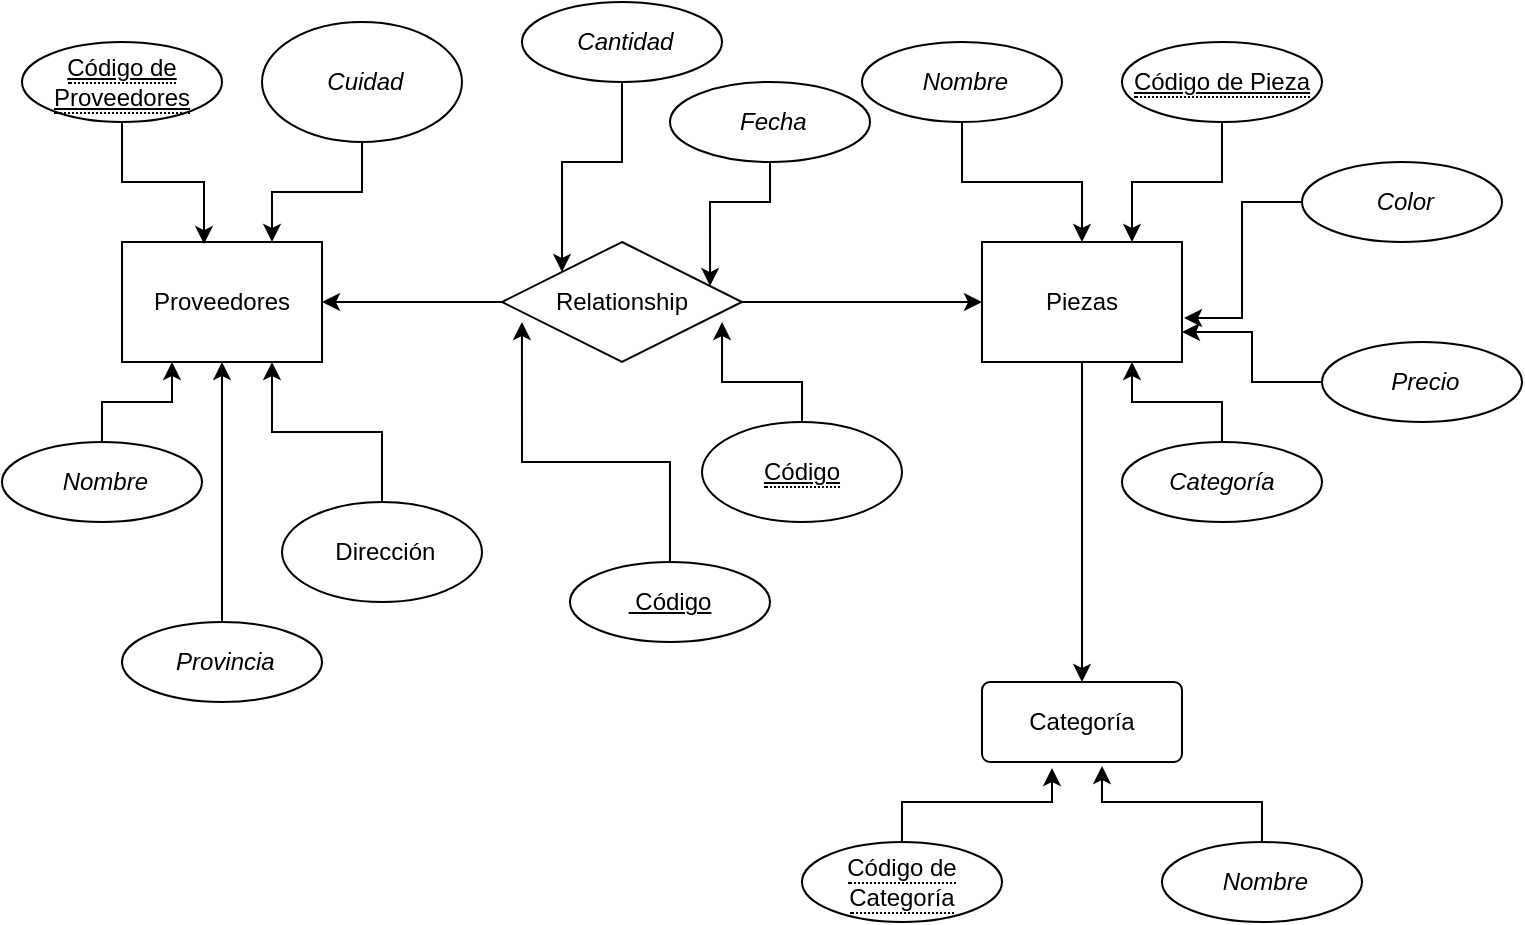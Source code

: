 <mxfile version="22.1.11" type="github">
  <diagram name="Página-1" id="-eLApka-o36wwXWw7jOx">
    <mxGraphModel dx="794" dy="564" grid="1" gridSize="10" guides="1" tooltips="1" connect="1" arrows="1" fold="1" page="1" pageScale="1" pageWidth="827" pageHeight="1169" math="0" shadow="0">
      <root>
        <mxCell id="0" />
        <mxCell id="1" parent="0" />
        <mxCell id="SS2V2fwyjj8lu55qieuH-25" style="edgeStyle=orthogonalEdgeStyle;rounded=0;orthogonalLoop=1;jettySize=auto;html=1;entryX=0;entryY=0.5;entryDx=0;entryDy=0;" edge="1" parent="1" source="SS2V2fwyjj8lu55qieuH-2" target="SS2V2fwyjj8lu55qieuH-7">
          <mxGeometry relative="1" as="geometry" />
        </mxCell>
        <mxCell id="SS2V2fwyjj8lu55qieuH-26" value="" style="edgeStyle=orthogonalEdgeStyle;rounded=0;orthogonalLoop=1;jettySize=auto;html=1;" edge="1" parent="1" source="SS2V2fwyjj8lu55qieuH-2" target="SS2V2fwyjj8lu55qieuH-6">
          <mxGeometry relative="1" as="geometry" />
        </mxCell>
        <mxCell id="SS2V2fwyjj8lu55qieuH-2" value="Relationship" style="shape=rhombus;perimeter=rhombusPerimeter;whiteSpace=wrap;html=1;align=center;" vertex="1" parent="1">
          <mxGeometry x="280" y="140" width="120" height="60" as="geometry" />
        </mxCell>
        <mxCell id="SS2V2fwyjj8lu55qieuH-4" value="&lt;i&gt;&amp;nbsp;Nombre&lt;/i&gt;" style="ellipse;whiteSpace=wrap;html=1;align=center;" vertex="1" parent="1">
          <mxGeometry x="610" y="440" width="100" height="40" as="geometry" />
        </mxCell>
        <mxCell id="SS2V2fwyjj8lu55qieuH-5" value="&lt;span style=&quot;border-bottom: 1px dotted&quot;&gt;Código de Categoría&lt;/span&gt;" style="ellipse;whiteSpace=wrap;html=1;align=center;" vertex="1" parent="1">
          <mxGeometry x="430" y="440" width="100" height="40" as="geometry" />
        </mxCell>
        <mxCell id="SS2V2fwyjj8lu55qieuH-6" value="Proveedores" style="whiteSpace=wrap;html=1;align=center;" vertex="1" parent="1">
          <mxGeometry x="90" y="140" width="100" height="60" as="geometry" />
        </mxCell>
        <mxCell id="SS2V2fwyjj8lu55qieuH-22" style="edgeStyle=orthogonalEdgeStyle;rounded=0;orthogonalLoop=1;jettySize=auto;html=1;entryX=0.5;entryY=0;entryDx=0;entryDy=0;" edge="1" parent="1" source="SS2V2fwyjj8lu55qieuH-7" target="SS2V2fwyjj8lu55qieuH-8">
          <mxGeometry relative="1" as="geometry" />
        </mxCell>
        <mxCell id="SS2V2fwyjj8lu55qieuH-7" value="Piezas" style="whiteSpace=wrap;html=1;align=center;" vertex="1" parent="1">
          <mxGeometry x="520" y="140" width="100" height="60" as="geometry" />
        </mxCell>
        <mxCell id="SS2V2fwyjj8lu55qieuH-8" value="Categoría" style="rounded=1;arcSize=10;whiteSpace=wrap;html=1;align=center;" vertex="1" parent="1">
          <mxGeometry x="520" y="360" width="100" height="40" as="geometry" />
        </mxCell>
        <mxCell id="SS2V2fwyjj8lu55qieuH-28" style="edgeStyle=orthogonalEdgeStyle;rounded=0;orthogonalLoop=1;jettySize=auto;html=1;entryX=0.75;entryY=0;entryDx=0;entryDy=0;" edge="1" parent="1" source="SS2V2fwyjj8lu55qieuH-9" target="SS2V2fwyjj8lu55qieuH-7">
          <mxGeometry relative="1" as="geometry" />
        </mxCell>
        <mxCell id="SS2V2fwyjj8lu55qieuH-9" value="&lt;span style=&quot;border-bottom: 1px dotted&quot;&gt;&lt;u&gt;Código de Pieza&lt;/u&gt;&lt;/span&gt;" style="ellipse;whiteSpace=wrap;html=1;align=center;" vertex="1" parent="1">
          <mxGeometry x="590" y="40" width="100" height="40" as="geometry" />
        </mxCell>
        <mxCell id="SS2V2fwyjj8lu55qieuH-27" style="edgeStyle=orthogonalEdgeStyle;rounded=0;orthogonalLoop=1;jettySize=auto;html=1;" edge="1" parent="1" source="SS2V2fwyjj8lu55qieuH-10" target="SS2V2fwyjj8lu55qieuH-7">
          <mxGeometry relative="1" as="geometry" />
        </mxCell>
        <mxCell id="SS2V2fwyjj8lu55qieuH-10" value="&lt;i&gt;&amp;nbsp;Nombre&lt;/i&gt;" style="ellipse;whiteSpace=wrap;html=1;align=center;" vertex="1" parent="1">
          <mxGeometry x="460" y="40" width="100" height="40" as="geometry" />
        </mxCell>
        <mxCell id="SS2V2fwyjj8lu55qieuH-52" style="edgeStyle=orthogonalEdgeStyle;rounded=0;orthogonalLoop=1;jettySize=auto;html=1;entryX=0.25;entryY=1;entryDx=0;entryDy=0;" edge="1" parent="1" source="SS2V2fwyjj8lu55qieuH-11" target="SS2V2fwyjj8lu55qieuH-6">
          <mxGeometry relative="1" as="geometry" />
        </mxCell>
        <mxCell id="SS2V2fwyjj8lu55qieuH-11" value="&amp;nbsp;&lt;i&gt;Nombre&lt;/i&gt;" style="ellipse;whiteSpace=wrap;html=1;align=center;" vertex="1" parent="1">
          <mxGeometry x="30" y="240" width="100" height="40" as="geometry" />
        </mxCell>
        <mxCell id="SS2V2fwyjj8lu55qieuH-45" style="edgeStyle=orthogonalEdgeStyle;rounded=0;orthogonalLoop=1;jettySize=auto;html=1;entryX=0.5;entryY=1;entryDx=0;entryDy=0;" edge="1" parent="1" source="SS2V2fwyjj8lu55qieuH-12" target="SS2V2fwyjj8lu55qieuH-6">
          <mxGeometry relative="1" as="geometry" />
        </mxCell>
        <mxCell id="SS2V2fwyjj8lu55qieuH-12" value="&lt;i&gt;&amp;nbsp;Provincia&lt;/i&gt;" style="ellipse;whiteSpace=wrap;html=1;align=center;" vertex="1" parent="1">
          <mxGeometry x="90" y="330" width="100" height="40" as="geometry" />
        </mxCell>
        <mxCell id="SS2V2fwyjj8lu55qieuH-13" value="&lt;span style=&quot;border-bottom: 1px dotted&quot;&gt;&lt;u&gt;Código de Proveedores&lt;/u&gt;&lt;/span&gt;" style="ellipse;whiteSpace=wrap;html=1;align=center;" vertex="1" parent="1">
          <mxGeometry x="40" y="40" width="100" height="40" as="geometry" />
        </mxCell>
        <mxCell id="SS2V2fwyjj8lu55qieuH-53" style="edgeStyle=orthogonalEdgeStyle;rounded=0;orthogonalLoop=1;jettySize=auto;html=1;entryX=0.75;entryY=0;entryDx=0;entryDy=0;" edge="1" parent="1" source="SS2V2fwyjj8lu55qieuH-14" target="SS2V2fwyjj8lu55qieuH-6">
          <mxGeometry relative="1" as="geometry" />
        </mxCell>
        <mxCell id="SS2V2fwyjj8lu55qieuH-14" value="&lt;i&gt;&amp;nbsp;Cuidad&lt;/i&gt;" style="ellipse;whiteSpace=wrap;html=1;align=center;" vertex="1" parent="1">
          <mxGeometry x="160" y="30" width="100" height="60" as="geometry" />
        </mxCell>
        <mxCell id="SS2V2fwyjj8lu55qieuH-15" value="&lt;i&gt;&amp;nbsp;Color&lt;/i&gt;" style="ellipse;whiteSpace=wrap;html=1;align=center;" vertex="1" parent="1">
          <mxGeometry x="680" y="100" width="100" height="40" as="geometry" />
        </mxCell>
        <mxCell id="SS2V2fwyjj8lu55qieuH-16" value="&lt;i&gt;&amp;nbsp;Fecha&lt;/i&gt;" style="ellipse;whiteSpace=wrap;html=1;align=center;" vertex="1" parent="1">
          <mxGeometry x="364" y="60" width="100" height="40" as="geometry" />
        </mxCell>
        <mxCell id="SS2V2fwyjj8lu55qieuH-31" style="edgeStyle=orthogonalEdgeStyle;rounded=0;orthogonalLoop=1;jettySize=auto;html=1;entryX=0.75;entryY=1;entryDx=0;entryDy=0;" edge="1" parent="1" source="SS2V2fwyjj8lu55qieuH-17" target="SS2V2fwyjj8lu55qieuH-7">
          <mxGeometry relative="1" as="geometry" />
        </mxCell>
        <mxCell id="SS2V2fwyjj8lu55qieuH-17" value="&lt;i&gt;Categoría&lt;/i&gt;" style="ellipse;whiteSpace=wrap;html=1;align=center;" vertex="1" parent="1">
          <mxGeometry x="590" y="240" width="100" height="40" as="geometry" />
        </mxCell>
        <mxCell id="SS2V2fwyjj8lu55qieuH-50" style="edgeStyle=orthogonalEdgeStyle;rounded=0;orthogonalLoop=1;jettySize=auto;html=1;entryX=0.75;entryY=1;entryDx=0;entryDy=0;" edge="1" parent="1" source="SS2V2fwyjj8lu55qieuH-19" target="SS2V2fwyjj8lu55qieuH-6">
          <mxGeometry relative="1" as="geometry" />
        </mxCell>
        <mxCell id="SS2V2fwyjj8lu55qieuH-19" value="&amp;nbsp;Dirección" style="ellipse;whiteSpace=wrap;html=1;align=center;" vertex="1" parent="1">
          <mxGeometry x="170" y="270" width="100" height="50" as="geometry" />
        </mxCell>
        <mxCell id="SS2V2fwyjj8lu55qieuH-74" style="edgeStyle=orthogonalEdgeStyle;rounded=0;orthogonalLoop=1;jettySize=auto;html=1;entryX=0;entryY=0;entryDx=0;entryDy=0;" edge="1" parent="1" source="SS2V2fwyjj8lu55qieuH-20" target="SS2V2fwyjj8lu55qieuH-2">
          <mxGeometry relative="1" as="geometry" />
        </mxCell>
        <mxCell id="SS2V2fwyjj8lu55qieuH-20" value="&lt;i&gt;&amp;nbsp;Cantidad&lt;/i&gt;" style="ellipse;whiteSpace=wrap;html=1;align=center;" vertex="1" parent="1">
          <mxGeometry x="290" y="20" width="100" height="40" as="geometry" />
        </mxCell>
        <mxCell id="SS2V2fwyjj8lu55qieuH-32" style="edgeStyle=orthogonalEdgeStyle;rounded=0;orthogonalLoop=1;jettySize=auto;html=1;entryX=1;entryY=0.75;entryDx=0;entryDy=0;" edge="1" parent="1" source="SS2V2fwyjj8lu55qieuH-21" target="SS2V2fwyjj8lu55qieuH-7">
          <mxGeometry relative="1" as="geometry" />
        </mxCell>
        <mxCell id="SS2V2fwyjj8lu55qieuH-21" value="&lt;i&gt;&amp;nbsp;Precio&lt;/i&gt;" style="ellipse;whiteSpace=wrap;html=1;align=center;" vertex="1" parent="1">
          <mxGeometry x="690" y="190" width="100" height="40" as="geometry" />
        </mxCell>
        <mxCell id="SS2V2fwyjj8lu55qieuH-30" style="edgeStyle=orthogonalEdgeStyle;rounded=0;orthogonalLoop=1;jettySize=auto;html=1;entryX=1.01;entryY=0.633;entryDx=0;entryDy=0;entryPerimeter=0;" edge="1" parent="1" source="SS2V2fwyjj8lu55qieuH-15" target="SS2V2fwyjj8lu55qieuH-7">
          <mxGeometry relative="1" as="geometry" />
        </mxCell>
        <mxCell id="SS2V2fwyjj8lu55qieuH-34" style="edgeStyle=orthogonalEdgeStyle;rounded=0;orthogonalLoop=1;jettySize=auto;html=1;entryX=0.6;entryY=1.05;entryDx=0;entryDy=0;entryPerimeter=0;" edge="1" parent="1" source="SS2V2fwyjj8lu55qieuH-4" target="SS2V2fwyjj8lu55qieuH-8">
          <mxGeometry relative="1" as="geometry" />
        </mxCell>
        <mxCell id="SS2V2fwyjj8lu55qieuH-35" style="edgeStyle=orthogonalEdgeStyle;rounded=0;orthogonalLoop=1;jettySize=auto;html=1;entryX=0.35;entryY=1.075;entryDx=0;entryDy=0;entryPerimeter=0;" edge="1" parent="1" source="SS2V2fwyjj8lu55qieuH-5" target="SS2V2fwyjj8lu55qieuH-8">
          <mxGeometry relative="1" as="geometry" />
        </mxCell>
        <mxCell id="SS2V2fwyjj8lu55qieuH-54" style="edgeStyle=orthogonalEdgeStyle;rounded=0;orthogonalLoop=1;jettySize=auto;html=1;entryX=0.41;entryY=0.017;entryDx=0;entryDy=0;entryPerimeter=0;" edge="1" parent="1" source="SS2V2fwyjj8lu55qieuH-13" target="SS2V2fwyjj8lu55qieuH-6">
          <mxGeometry relative="1" as="geometry" />
        </mxCell>
        <mxCell id="SS2V2fwyjj8lu55qieuH-55" value="&lt;span style=&quot;border-bottom: 1px dotted&quot;&gt;&lt;u&gt;Código&lt;/u&gt;&lt;/span&gt;" style="ellipse;whiteSpace=wrap;html=1;align=center;" vertex="1" parent="1">
          <mxGeometry x="380" y="230" width="100" height="50" as="geometry" />
        </mxCell>
        <mxCell id="SS2V2fwyjj8lu55qieuH-56" value="&lt;u&gt;&amp;nbsp;Código&lt;/u&gt;" style="ellipse;whiteSpace=wrap;html=1;align=center;" vertex="1" parent="1">
          <mxGeometry x="314" y="300" width="100" height="40" as="geometry" />
        </mxCell>
        <mxCell id="SS2V2fwyjj8lu55qieuH-60" style="edgeStyle=orthogonalEdgeStyle;rounded=0;orthogonalLoop=1;jettySize=auto;html=1;entryX=0.917;entryY=0.667;entryDx=0;entryDy=0;entryPerimeter=0;" edge="1" parent="1" source="SS2V2fwyjj8lu55qieuH-55" target="SS2V2fwyjj8lu55qieuH-2">
          <mxGeometry relative="1" as="geometry" />
        </mxCell>
        <mxCell id="SS2V2fwyjj8lu55qieuH-73" style="edgeStyle=orthogonalEdgeStyle;rounded=0;orthogonalLoop=1;jettySize=auto;html=1;entryX=0.083;entryY=0.667;entryDx=0;entryDy=0;entryPerimeter=0;" edge="1" parent="1" source="SS2V2fwyjj8lu55qieuH-56" target="SS2V2fwyjj8lu55qieuH-2">
          <mxGeometry relative="1" as="geometry" />
        </mxCell>
        <mxCell id="SS2V2fwyjj8lu55qieuH-76" style="edgeStyle=orthogonalEdgeStyle;rounded=0;orthogonalLoop=1;jettySize=auto;html=1;entryX=0.867;entryY=0.367;entryDx=0;entryDy=0;entryPerimeter=0;" edge="1" parent="1" source="SS2V2fwyjj8lu55qieuH-16" target="SS2V2fwyjj8lu55qieuH-2">
          <mxGeometry relative="1" as="geometry" />
        </mxCell>
      </root>
    </mxGraphModel>
  </diagram>
</mxfile>
